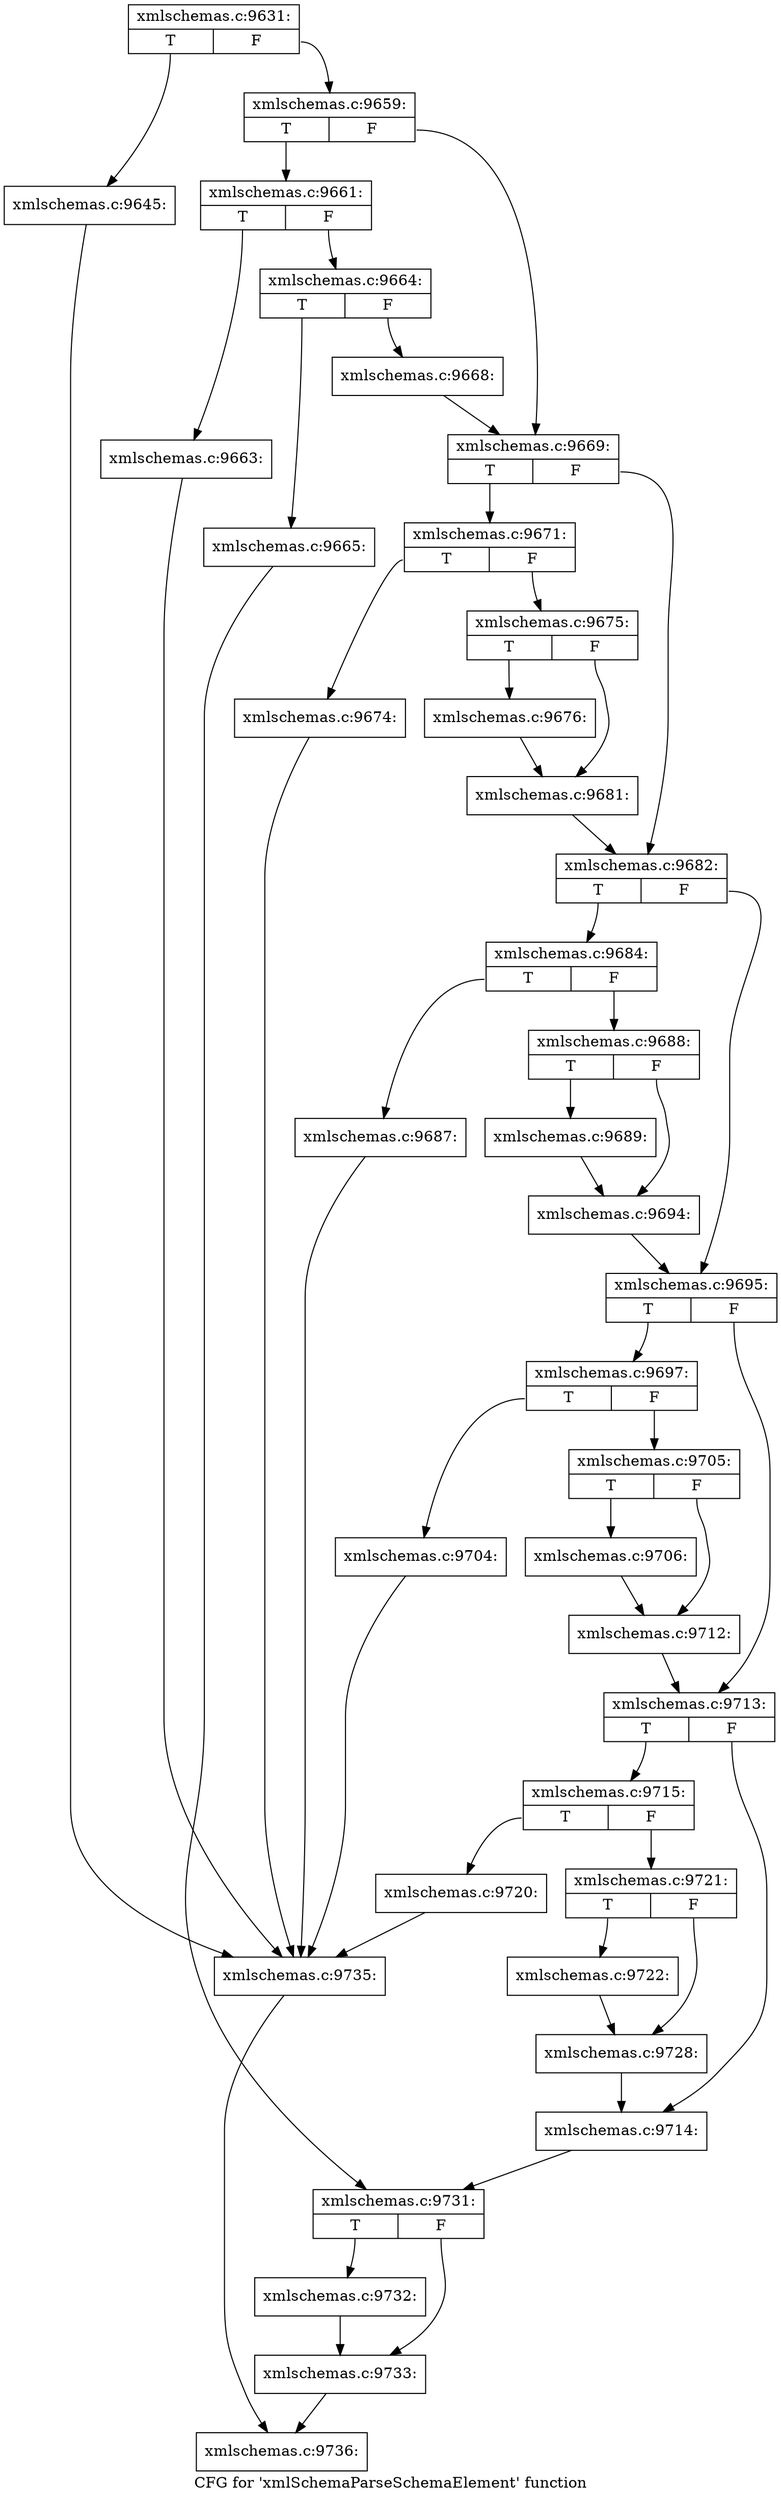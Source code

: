 digraph "CFG for 'xmlSchemaParseSchemaElement' function" {
	label="CFG for 'xmlSchemaParseSchemaElement' function";

	Node0x4c76280 [shape=record,label="{xmlschemas.c:9631:|{<s0>T|<s1>F}}"];
	Node0x4c76280:s0 -> Node0x4c7aaf0;
	Node0x4c76280:s1 -> Node0x4c7b010;
	Node0x4c7aaf0 [shape=record,label="{xmlschemas.c:9645:}"];
	Node0x4c7aaf0 -> Node0x4c7b140;
	Node0x4c7b010 [shape=record,label="{xmlschemas.c:9659:|{<s0>T|<s1>F}}"];
	Node0x4c7b010:s0 -> Node0x4c7c010;
	Node0x4c7b010:s1 -> Node0x4c7c0e0;
	Node0x4c7c010 [shape=record,label="{xmlschemas.c:9661:|{<s0>T|<s1>F}}"];
	Node0x4c7c010:s0 -> Node0x4c7bce0;
	Node0x4c7c010:s1 -> Node0x4c7c660;
	Node0x4c7bce0 [shape=record,label="{xmlschemas.c:9663:}"];
	Node0x4c7bce0 -> Node0x4c7b140;
	Node0x4c7c660 [shape=record,label="{xmlschemas.c:9664:|{<s0>T|<s1>F}}"];
	Node0x4c7c660:s0 -> Node0x4c7c850;
	Node0x4c7c660:s1 -> Node0x4c7cc70;
	Node0x4c7c850 [shape=record,label="{xmlschemas.c:9665:}"];
	Node0x4c7c850 -> Node0x4c7cfe0;
	Node0x4c7cc70 [shape=record,label="{xmlschemas.c:9668:}"];
	Node0x4c7cc70 -> Node0x4c7c0e0;
	Node0x4c7c0e0 [shape=record,label="{xmlschemas.c:9669:|{<s0>T|<s1>F}}"];
	Node0x4c7c0e0:s0 -> Node0x4c7d640;
	Node0x4c7c0e0:s1 -> Node0x4c7d690;
	Node0x4c7d640 [shape=record,label="{xmlschemas.c:9671:|{<s0>T|<s1>F}}"];
	Node0x4c7d640:s0 -> Node0x4c7df10;
	Node0x4c7d640:s1 -> Node0x4c7e190;
	Node0x4c7df10 [shape=record,label="{xmlschemas.c:9674:}"];
	Node0x4c7df10 -> Node0x4c7b140;
	Node0x4c7e190 [shape=record,label="{xmlschemas.c:9675:|{<s0>T|<s1>F}}"];
	Node0x4c7e190:s0 -> Node0x4c7a8f0;
	Node0x4c7e190:s1 -> Node0x4c7f5f0;
	Node0x4c7a8f0 [shape=record,label="{xmlschemas.c:9676:}"];
	Node0x4c7a8f0 -> Node0x4c7f5f0;
	Node0x4c7f5f0 [shape=record,label="{xmlschemas.c:9681:}"];
	Node0x4c7f5f0 -> Node0x4c7d690;
	Node0x4c7d690 [shape=record,label="{xmlschemas.c:9682:|{<s0>T|<s1>F}}"];
	Node0x4c7d690:s0 -> Node0x4c80080;
	Node0x4c7d690:s1 -> Node0x4c80400;
	Node0x4c80080 [shape=record,label="{xmlschemas.c:9684:|{<s0>T|<s1>F}}"];
	Node0x4c80080:s0 -> Node0x4c814f0;
	Node0x4c80080:s1 -> Node0x4c81540;
	Node0x4c814f0 [shape=record,label="{xmlschemas.c:9687:}"];
	Node0x4c814f0 -> Node0x4c7b140;
	Node0x4c81540 [shape=record,label="{xmlschemas.c:9688:|{<s0>T|<s1>F}}"];
	Node0x4c81540:s0 -> Node0x4c817f0;
	Node0x4c81540:s1 -> Node0x4c81840;
	Node0x4c817f0 [shape=record,label="{xmlschemas.c:9689:}"];
	Node0x4c817f0 -> Node0x4c81840;
	Node0x4c81840 [shape=record,label="{xmlschemas.c:9694:}"];
	Node0x4c81840 -> Node0x4c80400;
	Node0x4c80400 [shape=record,label="{xmlschemas.c:9695:|{<s0>T|<s1>F}}"];
	Node0x4c80400:s0 -> Node0x4c82600;
	Node0x4c80400:s1 -> Node0x4c82650;
	Node0x4c82600 [shape=record,label="{xmlschemas.c:9697:|{<s0>T|<s1>F}}"];
	Node0x4c82600:s0 -> Node0x4c83370;
	Node0x4c82600:s1 -> Node0x4c836a0;
	Node0x4c83370 [shape=record,label="{xmlschemas.c:9704:}"];
	Node0x4c83370 -> Node0x4c7b140;
	Node0x4c836a0 [shape=record,label="{xmlschemas.c:9705:|{<s0>T|<s1>F}}"];
	Node0x4c836a0:s0 -> Node0x4c83650;
	Node0x4c836a0:s1 -> Node0x4c83b10;
	Node0x4c83650 [shape=record,label="{xmlschemas.c:9706:}"];
	Node0x4c83650 -> Node0x4c83b10;
	Node0x4c83b10 [shape=record,label="{xmlschemas.c:9712:}"];
	Node0x4c83b10 -> Node0x4c82650;
	Node0x4c82650 [shape=record,label="{xmlschemas.c:9713:|{<s0>T|<s1>F}}"];
	Node0x4c82650:s0 -> Node0x4c84a30;
	Node0x4c82650:s1 -> Node0x4c84a80;
	Node0x4c84a30 [shape=record,label="{xmlschemas.c:9715:|{<s0>T|<s1>F}}"];
	Node0x4c84a30:s0 -> Node0x4c856d0;
	Node0x4c84a30:s1 -> Node0x4c85720;
	Node0x4c856d0 [shape=record,label="{xmlschemas.c:9720:}"];
	Node0x4c856d0 -> Node0x4c7b140;
	Node0x4c85720 [shape=record,label="{xmlschemas.c:9721:|{<s0>T|<s1>F}}"];
	Node0x4c85720:s0 -> Node0x4c859d0;
	Node0x4c85720:s1 -> Node0x4c85a20;
	Node0x4c859d0 [shape=record,label="{xmlschemas.c:9722:}"];
	Node0x4c859d0 -> Node0x4c85a20;
	Node0x4c85a20 [shape=record,label="{xmlschemas.c:9728:}"];
	Node0x4c85a20 -> Node0x4c84a80;
	Node0x4c84a80 [shape=record,label="{xmlschemas.c:9714:}"];
	Node0x4c84a80 -> Node0x4c7cfe0;
	Node0x4c7cfe0 [shape=record,label="{xmlschemas.c:9731:|{<s0>T|<s1>F}}"];
	Node0x4c7cfe0:s0 -> Node0x4c86600;
	Node0x4c7cfe0:s1 -> Node0x4c86650;
	Node0x4c86600 [shape=record,label="{xmlschemas.c:9732:}"];
	Node0x4c86600 -> Node0x4c86650;
	Node0x4c86650 [shape=record,label="{xmlschemas.c:9733:}"];
	Node0x4c86650 -> Node0x4c6ef70;
	Node0x4c7b140 [shape=record,label="{xmlschemas.c:9735:}"];
	Node0x4c7b140 -> Node0x4c6ef70;
	Node0x4c6ef70 [shape=record,label="{xmlschemas.c:9736:}"];
}
